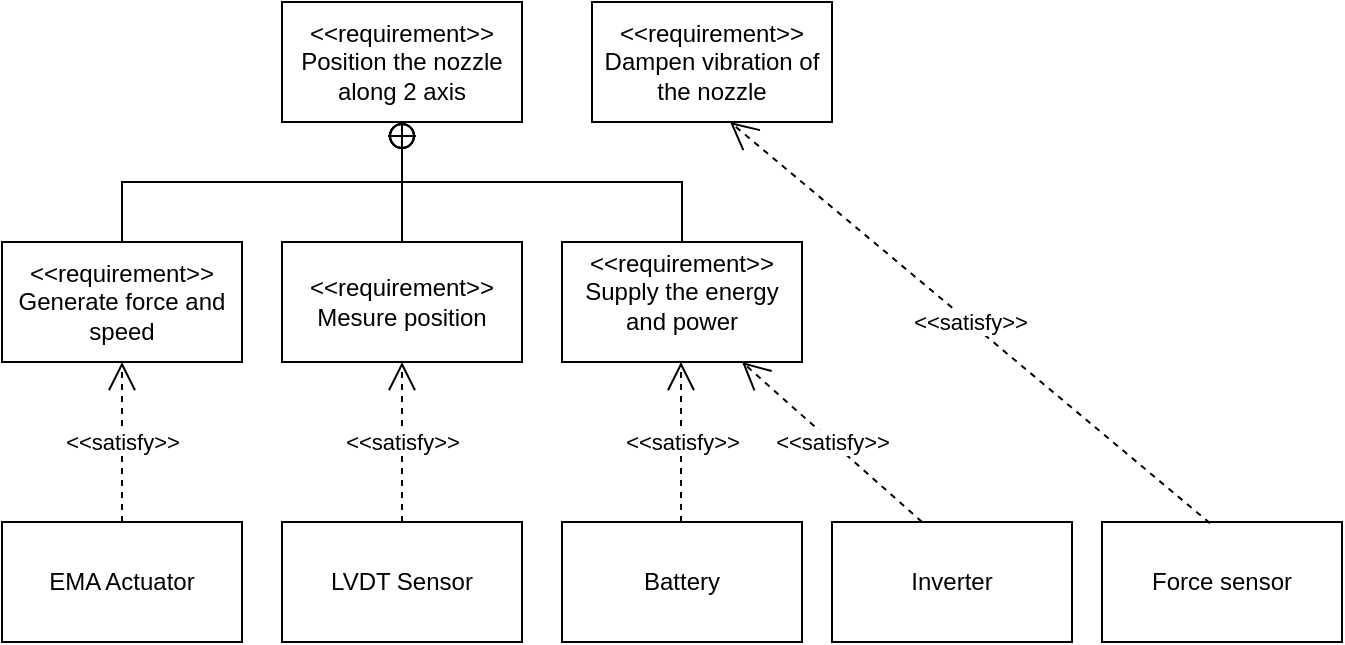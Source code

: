 <mxfile version="23.1.5" type="device">
  <diagram name="Page-1" id="btSO6Okd-ESO7Uli01Kn">
    <mxGraphModel dx="1036" dy="614" grid="1" gridSize="10" guides="1" tooltips="1" connect="1" arrows="1" fold="1" page="1" pageScale="1" pageWidth="827" pageHeight="1169" math="0" shadow="0">
      <root>
        <mxCell id="0" />
        <mxCell id="1" parent="0" />
        <mxCell id="bShLwHsbURq6fyHqxZIe-2" value="&amp;lt;&amp;lt;requirement&amp;gt;&amp;gt;&lt;br&gt;Position the nozzle along 2 axis" style="shape=rect;html=1;whiteSpace=wrap;align=center;" vertex="1" parent="1">
          <mxGeometry x="160" y="180" width="120" height="60" as="geometry" />
        </mxCell>
        <mxCell id="bShLwHsbURq6fyHqxZIe-3" value="&amp;lt;&amp;lt;requirement&amp;gt;&amp;gt;&lt;br&gt;Generate force and speed" style="shape=rect;html=1;whiteSpace=wrap;align=center;" vertex="1" parent="1">
          <mxGeometry x="20" y="300" width="120" height="60" as="geometry" />
        </mxCell>
        <mxCell id="bShLwHsbURq6fyHqxZIe-4" value="&amp;lt;&amp;lt;requirement&amp;gt;&amp;gt;&lt;br&gt;Mesure position" style="shape=rect;html=1;whiteSpace=wrap;align=center;" vertex="1" parent="1">
          <mxGeometry x="160" y="300" width="120" height="60" as="geometry" />
        </mxCell>
        <mxCell id="bShLwHsbURq6fyHqxZIe-5" value="" style="rounded=0;html=1;labelBackgroundColor=none;endArrow=none;edgeStyle=elbowEdgeStyle;elbow=vertical;startArrow=sysMLPackCont;startSize=12;" edge="1" source="bShLwHsbURq6fyHqxZIe-2" target="bShLwHsbURq6fyHqxZIe-3" parent="1">
          <mxGeometry relative="1" as="geometry" />
        </mxCell>
        <mxCell id="bShLwHsbURq6fyHqxZIe-6" value="" style="rounded=0;html=1;labelBackgroundColor=none;endArrow=none;edgeStyle=elbowEdgeStyle;elbow=vertical;startArrow=sysMLPackCont;startSize=12;" edge="1" target="bShLwHsbURq6fyHqxZIe-4" parent="1">
          <mxGeometry relative="1" as="geometry">
            <mxPoint x="220" y="240" as="sourcePoint" />
          </mxGeometry>
        </mxCell>
        <mxCell id="bShLwHsbURq6fyHqxZIe-7" value="&amp;lt;&amp;lt;requirement&amp;gt;&amp;gt;&lt;br&gt;Dampen vibration of the nozzle" style="shape=rect;html=1;whiteSpace=wrap;align=center;" vertex="1" parent="1">
          <mxGeometry x="315" y="180" width="120" height="60" as="geometry" />
        </mxCell>
        <mxCell id="bShLwHsbURq6fyHqxZIe-16" value="&lt;p style=&quot;margin:0px;margin-top:4px;text-align:center;&quot;&gt;&amp;lt;&amp;lt;requirement&amp;gt;&amp;gt;&lt;br&gt;Supply the energy and power&lt;br&gt;&lt;/p&gt;&lt;p style=&quot;margin:0px;margin-left:8px;text-align:left;&quot;&gt;&lt;br&gt;&lt;/p&gt;" style="shape=rect;overflow=fill;html=1;whiteSpace=wrap;align=center;" vertex="1" parent="1">
          <mxGeometry x="300" y="300" width="120" height="60" as="geometry" />
        </mxCell>
        <mxCell id="bShLwHsbURq6fyHqxZIe-17" value="" style="rounded=0;html=1;labelBackgroundColor=none;endArrow=none;edgeStyle=elbowEdgeStyle;elbow=vertical;startArrow=sysMLPackCont;startSize=12;" edge="1" parent="1" target="bShLwHsbURq6fyHqxZIe-16">
          <mxGeometry relative="1" as="geometry">
            <mxPoint x="220" y="240" as="sourcePoint" />
            <mxPoint x="230" y="310" as="targetPoint" />
          </mxGeometry>
        </mxCell>
        <mxCell id="bShLwHsbURq6fyHqxZIe-19" value="EMA Actuator" style="shape=rect;html=1;whiteSpace=wrap;align=center;" vertex="1" parent="1">
          <mxGeometry x="20" y="440" width="120" height="60" as="geometry" />
        </mxCell>
        <mxCell id="bShLwHsbURq6fyHqxZIe-21" value="&amp;lt;&amp;lt;satisfy&amp;gt;&amp;gt;" style="endArrow=open;edgeStyle=none;endSize=12;dashed=1;html=1;rounded=0;entryX=0.5;entryY=1;entryDx=0;entryDy=0;" edge="1" source="bShLwHsbURq6fyHqxZIe-19" target="bShLwHsbURq6fyHqxZIe-3" parent="1">
          <mxGeometry relative="1" as="geometry">
            <mxPoint x="40" y="400" as="targetPoint" />
          </mxGeometry>
        </mxCell>
        <mxCell id="bShLwHsbURq6fyHqxZIe-22" value="LVDT Sensor" style="shape=rect;html=1;whiteSpace=wrap;align=center;" vertex="1" parent="1">
          <mxGeometry x="160" y="440" width="120" height="60" as="geometry" />
        </mxCell>
        <mxCell id="bShLwHsbURq6fyHqxZIe-23" value="&amp;lt;&amp;lt;satisfy&amp;gt;&amp;gt;" style="endArrow=open;edgeStyle=none;endSize=12;dashed=1;html=1;rounded=0;entryX=0.5;entryY=1;entryDx=0;entryDy=0;exitX=0.5;exitY=0;exitDx=0;exitDy=0;" edge="1" parent="1" source="bShLwHsbURq6fyHqxZIe-22" target="bShLwHsbURq6fyHqxZIe-4">
          <mxGeometry relative="1" as="geometry">
            <mxPoint x="90" y="450" as="sourcePoint" />
            <mxPoint x="90" y="370" as="targetPoint" />
          </mxGeometry>
        </mxCell>
        <mxCell id="bShLwHsbURq6fyHqxZIe-25" value="Battery" style="shape=rect;html=1;whiteSpace=wrap;align=center;" vertex="1" parent="1">
          <mxGeometry x="300" y="440" width="120" height="60" as="geometry" />
        </mxCell>
        <mxCell id="bShLwHsbURq6fyHqxZIe-26" value="Inverter" style="shape=rect;html=1;whiteSpace=wrap;align=center;" vertex="1" parent="1">
          <mxGeometry x="435" y="440" width="120" height="60" as="geometry" />
        </mxCell>
        <mxCell id="bShLwHsbURq6fyHqxZIe-27" value="&amp;lt;&amp;lt;satisfy&amp;gt;&amp;gt;" style="endArrow=open;edgeStyle=none;endSize=12;dashed=1;html=1;rounded=0;entryX=0.5;entryY=1;entryDx=0;entryDy=0;exitX=0.5;exitY=0;exitDx=0;exitDy=0;" edge="1" parent="1">
          <mxGeometry relative="1" as="geometry">
            <mxPoint x="359.5" y="440" as="sourcePoint" />
            <mxPoint x="359.5" y="360" as="targetPoint" />
          </mxGeometry>
        </mxCell>
        <mxCell id="bShLwHsbURq6fyHqxZIe-28" value="&amp;lt;&amp;lt;satisfy&amp;gt;&amp;gt;" style="endArrow=open;edgeStyle=none;endSize=12;dashed=1;html=1;rounded=0;entryX=0.75;entryY=1;entryDx=0;entryDy=0;exitX=0.5;exitY=0;exitDx=0;exitDy=0;" edge="1" parent="1" target="bShLwHsbURq6fyHqxZIe-16">
          <mxGeometry relative="1" as="geometry">
            <mxPoint x="480" y="440" as="sourcePoint" />
            <mxPoint x="480" y="360" as="targetPoint" />
          </mxGeometry>
        </mxCell>
        <mxCell id="bShLwHsbURq6fyHqxZIe-29" value="Force sensor" style="shape=rect;html=1;whiteSpace=wrap;align=center;" vertex="1" parent="1">
          <mxGeometry x="570" y="440" width="120" height="60" as="geometry" />
        </mxCell>
        <mxCell id="bShLwHsbURq6fyHqxZIe-30" value="&amp;lt;&amp;lt;satisfy&amp;gt;&amp;gt;" style="endArrow=open;edgeStyle=none;endSize=12;dashed=1;html=1;rounded=0;entryX=0.75;entryY=1;entryDx=0;entryDy=0;exitX=0.45;exitY=0.01;exitDx=0;exitDy=0;exitPerimeter=0;" edge="1" parent="1" source="bShLwHsbURq6fyHqxZIe-29">
          <mxGeometry relative="1" as="geometry">
            <mxPoint x="620" y="430" as="sourcePoint" />
            <mxPoint x="384" y="240" as="targetPoint" />
          </mxGeometry>
        </mxCell>
      </root>
    </mxGraphModel>
  </diagram>
</mxfile>
